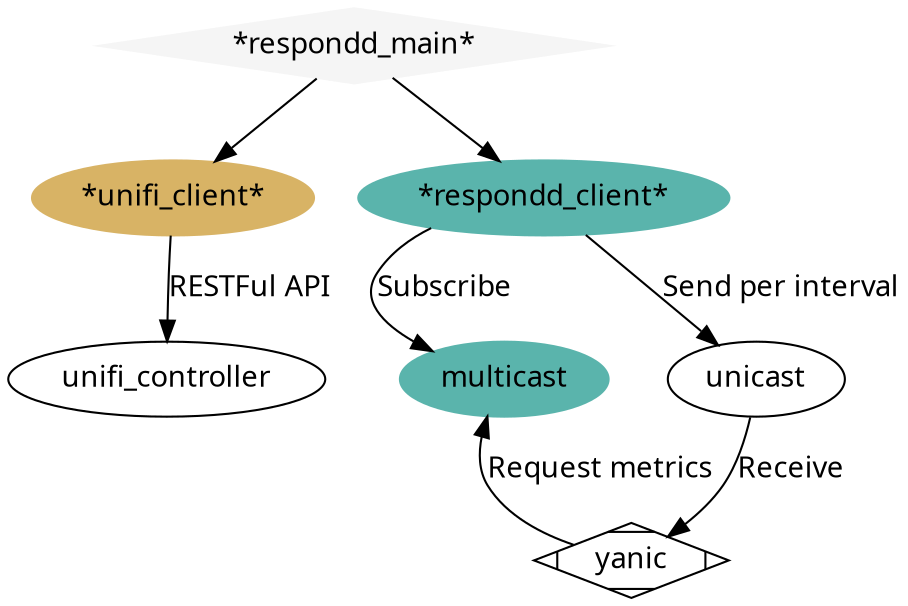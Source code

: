 # http://www.graphviz.org/content/cluster

digraph G {
  graph [fontname = "Handlee"];
  node [fontname = "Handlee"];
  edge [fontname = "Handlee"];

  bgcolor=transparent;

  subgraph unifi_client {
    style=filled;
    color=lightgrey;
    style="dotted"
    node [style=filled,color="#d8b365"];
    unifi_client [label="*unifi_client*"];
    fontsize = 20;
  }

  subgraph respondd {
    node [style=filled,color="#f5f5f5"];
    style="dotted"
    respondd [label="*respondd_main*"];
    fontsize = 20;
    color=blue
  }
  subgraph respondd_client {
    node [style=filled,color="#5ab4ac"];
    style="dotted"
    color=blue;
    label = "*respondd_client*";
    fontsize = 20;
    color=blue
    multicast -> respondd_client -> multicast[style=invis];
    respondd_client [label="*respondd_client*"];
  }

  yanic [shape=Mdiamond];
  respondd [shape=Mdiamond]
  
  unifi_client -> unifi_controller [label="RESTFul API"];
  respondd_client -> multicast [label="Subscribe"];
  respondd_client -> unicast [label="Send per interval"];
  unicast -> yanic [label="Receive"]
  yanic -> multicast [label="Request metrics"]
  respondd -> respondd_client
  respondd -> unifi_client
  {rank=same unifi_controller multicast unicast}
  {rank=same unifi_client respondd_client}
}
